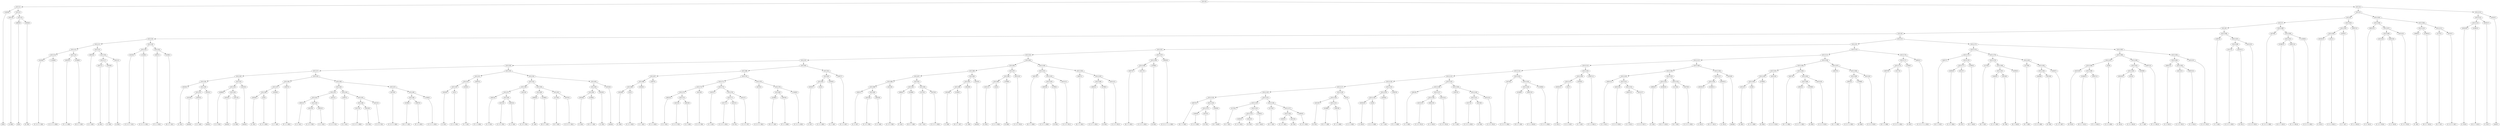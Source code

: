 digraph sample{
"L1650(0)"->"[G](0)"
"L5011(0)"->"[A  B](0)"
"L4865(0)"->"[C](0)"
"L2804(0)"->"[E  F](0)"
"L5511(3)"->"L4865(0)"
"L5511(3)"->"L2804(0)"
"L5511(2)"->"L5011(0)"
"L5511(2)"->"L5511(3)"
"L5511(1)"->"L1650(0)"
"L5511(1)"->"L5511(2)"
"L5416(0)"->"[C  D  E  F  G](0)"
"L-2439(0)"->"[C  D  G  A  B](0)"
"L5511(13)"->"L5416(0)"
"L5511(13)"->"L-2439(0)"
"L3587(0)"->"[F  G  A  B](0)"
"L5199(0)"->"[D  E  F  G](0)"
"L5511(14)"->"L3587(0)"
"L5511(14)"->"L5199(0)"
"L5511(12)"->"L5511(13)"
"L5511(12)"->"L5511(14)"
"L3822(0)"->"[C  E  G](0)"
"L5011(1)"->"[A  B](1)"
"L3019(0)"->"[C  E](0)"
"L5511(17)"->"L5011(1)"
"L5511(17)"->"L3019(0)"
"L5011(2)"->"[A  B](2)"
"L5511(16)"->"L5511(17)"
"L5511(16)"->"L5011(2)"
"L5511(15)"->"L3822(0)"
"L5511(15)"->"L5511(16)"
"L5511(11)"->"L5511(12)"
"L5511(11)"->"L5511(15)"
"L5416(1)"->"[C  D  E  F  G](1)"
"L-2439(1)"->"[C  D  G  A  B](1)"
"L5511(19)"->"L5416(1)"
"L5511(19)"->"L-2439(1)"
"L3587(1)"->"[F  G  A  B](1)"
"L5199(1)"->"[D  E  F  G](1)"
"L5511(20)"->"L3587(1)"
"L5511(20)"->"L5199(1)"
"L5511(18)"->"L5511(19)"
"L5511(18)"->"L5511(20)"
"L5511(10)"->"L5511(11)"
"L5511(10)"->"L5511(18)"
"L3019(1)"->"[C  E](1)"
"L3523(0)"->"[rest](0)"
"L2567(0)"->"[C  E  A](0)"
"L5511(31)"->"L3523(0)"
"L5511(31)"->"L2567(0)"
"L3523(1)"->"[rest](1)"
"L5511(30)"->"L5511(31)"
"L5511(30)"->"L3523(1)"
"L5511(29)"->"L3019(1)"
"L5511(29)"->"L5511(30)"
"L4369(0)"->"[C  D  F](0)"
"L3523(2)"->"[rest](2)"
"L1611(0)"->"[G  B](0)"
"L5511(34)"->"L3523(2)"
"L5511(34)"->"L1611(0)"
"L5511(33)"->"L4369(0)"
"L5511(33)"->"L5511(34)"
"L3523(3)"->"[rest](3)"
"L5511(32)"->"L5511(33)"
"L5511(32)"->"L3523(3)"
"L5511(28)"->"L5511(29)"
"L5511(28)"->"L5511(32)"
"L3019(2)"->"[C  E](2)"
"L52(0)"->"[C  D  A  B](0)"
"L5511(38)"->"L3019(2)"
"L5511(38)"->"L52(0)"
"L5350(0)"->"[C  F  A](0)"
"L5511(37)"->"L5511(38)"
"L5511(37)"->"L5350(0)"
"L3587(2)"->"[F  G  A  B](2)"
"L5511(36)"->"L5511(37)"
"L5511(36)"->"L3587(2)"
"L3822(1)"->"[C  E  G](1)"
"L4312(0)"->"[C  D  E  F](0)"
"L3822(2)"->"[C  E  G](2)"
"L5511(43)"->"L4312(0)"
"L5511(43)"->"L3822(2)"
"L5511(42)"->"L3822(1)"
"L5511(42)"->"L5511(43)"
"L4312(1)"->"[C  D  E  F](1)"
"L5511(41)"->"L5511(42)"
"L5511(41)"->"L4312(1)"
"L2567(1)"->"[C  E  A](1)"
"L2517(0)"->"[C  D  E  A  B](0)"
"L4313(0)"->"[D  F](0)"
"L5511(46)"->"L2517(0)"
"L5511(46)"->"L4313(0)"
"L4312(2)"->"[C  D  E  F](2)"
"L5511(45)"->"L5511(46)"
"L5511(45)"->"L4312(2)"
"L5511(44)"->"L2567(1)"
"L5511(44)"->"L5511(45)"
"L5511(40)"->"L5511(41)"
"L5511(40)"->"L5511(44)"
"L4570(0)"->"[C  D  E  G  B](0)"
"L5199(2)"->"[D  E  F  G](2)"
"L3587(3)"->"[F  G  A  B](3)"
"L5511(49)"->"L5199(2)"
"L5511(49)"->"L3587(3)"
"L-2439(2)"->"[C  D  G  A  B](2)"
"L5511(48)"->"L5511(49)"
"L5511(48)"->"L-2439(2)"
"L5511(47)"->"L4570(0)"
"L5511(47)"->"L5511(48)"
"L5511(39)"->"L5511(40)"
"L5511(39)"->"L5511(47)"
"L5511(35)"->"L5511(36)"
"L5511(35)"->"L5511(39)"
"L5511(27)"->"L5511(28)"
"L5511(27)"->"L5511(35)"
"L3019(3)"->"[C  E](3)"
"L52(1)"->"[C  D  A  B](1)"
"L5511(53)"->"L3019(3)"
"L5511(53)"->"L52(1)"
"L5350(1)"->"[C  F  A](1)"
"L5511(52)"->"L5511(53)"
"L5511(52)"->"L5350(1)"
"L3587(4)"->"[F  G  A  B](4)"
"L5511(51)"->"L5511(52)"
"L5511(51)"->"L3587(4)"
"L3822(3)"->"[C  E  G](3)"
"L4312(3)"->"[C  D  E  F](3)"
"L3822(4)"->"[C  E  G](4)"
"L5511(58)"->"L4312(3)"
"L5511(58)"->"L3822(4)"
"L5511(57)"->"L3822(3)"
"L5511(57)"->"L5511(58)"
"L4312(4)"->"[C  D  E  F](4)"
"L5511(56)"->"L5511(57)"
"L5511(56)"->"L4312(4)"
"L3904(0)"->"[F  A](0)"
"L5199(3)"->"[D  E  F  G](3)"
"L5511(60)"->"L3904(0)"
"L5511(60)"->"L5199(3)"
"L2170(0)"->"[D  F  G](0)"
"L4570(1)"->"[C  D  E  G  B](1)"
"L5511(61)"->"L2170(0)"
"L5511(61)"->"L4570(1)"
"L5511(59)"->"L5511(60)"
"L5511(59)"->"L5511(61)"
"L5511(55)"->"L5511(56)"
"L5511(55)"->"L5511(59)"
"L3019(4)"->"[C  E](4)"
"L5199(4)"->"[D  E  F  G](4)"
"L5511(64)"->"L3019(4)"
"L5511(64)"->"L5199(4)"
"L3019(5)"->"[C  E](5)"
"L5511(63)"->"L5511(64)"
"L5511(63)"->"L3019(5)"
"L3523(4)"->"[rest](4)"
"L5511(62)"->"L5511(63)"
"L5511(62)"->"L3523(4)"
"L5511(54)"->"L5511(55)"
"L5511(54)"->"L5511(62)"
"L5511(50)"->"L5511(51)"
"L5511(50)"->"L5511(54)"
"L5511(26)"->"L5511(27)"
"L5511(26)"->"L5511(50)"
"L3019(6)"->"[C  E](6)"
"L52(2)"->"[C  D  A  B](2)"
"L5511(69)"->"L3019(6)"
"L5511(69)"->"L52(2)"
"L5350(2)"->"[C  F  A](2)"
"L5511(68)"->"L5511(69)"
"L5511(68)"->"L5350(2)"
"L3587(5)"->"[F  G  A  B](5)"
"L5511(67)"->"L5511(68)"
"L5511(67)"->"L3587(5)"
"L3822(5)"->"[C  E  G](5)"
"L4312(5)"->"[C  D  E  F](5)"
"L3822(6)"->"[C  E  G](6)"
"L5511(74)"->"L4312(5)"
"L5511(74)"->"L3822(6)"
"L5511(73)"->"L3822(5)"
"L5511(73)"->"L5511(74)"
"L4312(6)"->"[C  D  E  F](6)"
"L5511(72)"->"L5511(73)"
"L5511(72)"->"L4312(6)"
"L2567(2)"->"[C  E  A](2)"
"L2517(1)"->"[C  D  E  A  B](1)"
"L4313(1)"->"[D  F](1)"
"L5511(77)"->"L2517(1)"
"L5511(77)"->"L4313(1)"
"L4312(7)"->"[C  D  E  F](7)"
"L5511(76)"->"L5511(77)"
"L5511(76)"->"L4312(7)"
"L5511(75)"->"L2567(2)"
"L5511(75)"->"L5511(76)"
"L5511(71)"->"L5511(72)"
"L5511(71)"->"L5511(75)"
"L4570(2)"->"[C  D  E  G  B](2)"
"L5199(5)"->"[D  E  F  G](5)"
"L3587(6)"->"[F  G  A  B](6)"
"L5511(80)"->"L5199(5)"
"L5511(80)"->"L3587(6)"
"L-2439(3)"->"[C  D  G  A  B](3)"
"L5511(79)"->"L5511(80)"
"L5511(79)"->"L-2439(3)"
"L5511(78)"->"L4570(2)"
"L5511(78)"->"L5511(79)"
"L5511(70)"->"L5511(71)"
"L5511(70)"->"L5511(78)"
"L5511(66)"->"L5511(67)"
"L5511(66)"->"L5511(70)"
"L3019(7)"->"[C  E](7)"
"L52(3)"->"[C  D  A  B](3)"
"L5511(83)"->"L3019(7)"
"L5511(83)"->"L52(3)"
"L5350(3)"->"[C  F  A](3)"
"L5511(82)"->"L5511(83)"
"L5511(82)"->"L5350(3)"
"L3587(7)"->"[F  G  A  B](7)"
"L5511(81)"->"L5511(82)"
"L5511(81)"->"L3587(7)"
"L5511(65)"->"L5511(66)"
"L5511(65)"->"L5511(81)"
"L5511(25)"->"L5511(26)"
"L5511(25)"->"L5511(65)"
"L3822(7)"->"[C  E  G](7)"
"L4312(8)"->"[C  D  E  F](8)"
"L3822(8)"->"[C  E  G](8)"
"L5511(90)"->"L4312(8)"
"L5511(90)"->"L3822(8)"
"L5511(89)"->"L3822(7)"
"L5511(89)"->"L5511(90)"
"L4312(9)"->"[C  D  E  F](9)"
"L5511(88)"->"L5511(89)"
"L5511(88)"->"L4312(9)"
"L3904(1)"->"[F  A](1)"
"L5199(6)"->"[D  E  F  G](6)"
"L5511(92)"->"L3904(1)"
"L5511(92)"->"L5199(6)"
"L2170(1)"->"[D  F  G](1)"
"L4570(3)"->"[C  D  E  G  B](3)"
"L5511(93)"->"L2170(1)"
"L5511(93)"->"L4570(3)"
"L5511(91)"->"L5511(92)"
"L5511(91)"->"L5511(93)"
"L5511(87)"->"L5511(88)"
"L5511(87)"->"L5511(91)"
"L3019(8)"->"[C  E](8)"
"L5199(7)"->"[D  E  F  G](7)"
"L5511(96)"->"L3019(8)"
"L5511(96)"->"L5199(7)"
"L3019(9)"->"[C  E](9)"
"L5511(95)"->"L5511(96)"
"L5511(95)"->"L3019(9)"
"L3523(5)"->"[rest](5)"
"L5511(94)"->"L5511(95)"
"L5511(94)"->"L3523(5)"
"L5511(86)"->"L5511(87)"
"L5511(86)"->"L5511(94)"
"L1611(1)"->"[G  B](1)"
"L52(4)"->"[C  D  A  B](4)"
"L5511(99)"->"L1611(1)"
"L5511(99)"->"L52(4)"
"L3789(0)"->"[D  B](0)"
"L5511(98)"->"L5511(99)"
"L5511(98)"->"L3789(0)"
"L4312(10)"->"[C  D  E  F](10)"
"L5511(97)"->"L5511(98)"
"L5511(97)"->"L4312(10)"
"L5511(85)"->"L5511(86)"
"L5511(85)"->"L5511(97)"
"L4037(0)"->"[D  F  G  B](0)"
"L3925(0)"->"[C  D  F  A  B](0)"
"L3789(1)"->"[D  B](1)"
"L5511(103)"->"L3925(0)"
"L5511(103)"->"L3789(1)"
"L4312(11)"->"[C  D  E  F](11)"
"L5511(102)"->"L5511(103)"
"L5511(102)"->"L4312(11)"
"L5511(101)"->"L4037(0)"
"L5511(101)"->"L5511(102)"
"L4037(1)"->"[D  F  G  B](1)"
"L3925(1)"->"[C  D  F  A  B](1)"
"L3789(2)"->"[D  B](2)"
"L5511(106)"->"L3925(1)"
"L5511(106)"->"L3789(2)"
"L4312(12)"->"[C  D  E  F](12)"
"L5511(105)"->"L5511(106)"
"L5511(105)"->"L4312(12)"
"L5511(104)"->"L4037(1)"
"L5511(104)"->"L5511(105)"
"L5511(100)"->"L5511(101)"
"L5511(100)"->"L5511(104)"
"L5511(84)"->"L5511(85)"
"L5511(84)"->"L5511(100)"
"L5511(24)"->"L5511(25)"
"L5511(24)"->"L5511(84)"
"L4037(2)"->"[D  F  G  B](2)"
"L2517(2)"->"[C  D  E  A  B](2)"
"L5511(109)"->"L4037(2)"
"L5511(109)"->"L2517(2)"
"L3789(3)"->"[D  B](3)"
"L5511(108)"->"L5511(109)"
"L5511(108)"->"L3789(3)"
"L3935(0)"->"[C  D  E  F  G  A  B](0)"
"L5511(107)"->"L5511(108)"
"L5511(107)"->"L3935(0)"
"L5511(23)"->"L5511(24)"
"L5511(23)"->"L5511(107)"
"L4037(3)"->"[D  F  G  B](3)"
"L5405(0)"->"[C  D  E  B](0)"
"L4313(2)"->"[D  F](2)"
"L5511(121)"->"L5405(0)"
"L5511(121)"->"L4313(2)"
"L5295(0)"->"[D  F  Gis](0)"
"L5511(120)"->"L5511(121)"
"L5511(120)"->"L5295(0)"
"L5511(119)"->"L4037(3)"
"L5511(119)"->"L5511(120)"
"L2170(2)"->"[D  F  G](2)"
"L5405(1)"->"[C  D  E  B](1)"
"L4313(3)"->"[D  F](3)"
"L5511(125)"->"L5405(1)"
"L5511(125)"->"L4313(3)"
"L5295(1)"->"[D  F  Gis](1)"
"L5511(124)"->"L5511(125)"
"L5511(124)"->"L5295(1)"
"L5511(123)"->"L2170(2)"
"L5511(123)"->"L5511(124)"
"L2170(3)"->"[D  F  G](3)"
"L5405(2)"->"[C  D  E  B](2)"
"L4313(4)"->"[D  F](4)"
"L5511(128)"->"L5405(2)"
"L5511(128)"->"L4313(4)"
"L5405(3)"->"[C  D  E  B](3)"
"L5511(127)"->"L5511(128)"
"L5511(127)"->"L5405(3)"
"L5511(126)"->"L2170(3)"
"L5511(126)"->"L5511(127)"
"L5511(122)"->"L5511(123)"
"L5511(122)"->"L5511(126)"
"L5511(118)"->"L5511(119)"
"L5511(118)"->"L5511(122)"
"L4313(5)"->"[D  F](5)"
"L5199(8)"->"[D  E  F  G](8)"
"L3587(8)"->"[F  G  A  B](8)"
"L5511(131)"->"L5199(8)"
"L5511(131)"->"L3587(8)"
"L5511(130)"->"L4313(5)"
"L5511(130)"->"L5511(131)"
"L52(5)"->"[C  D  A  B](5)"
"L5511(129)"->"L5511(130)"
"L5511(129)"->"L52(5)"
"L5511(117)"->"L5511(118)"
"L5511(117)"->"L5511(129)"
"L3019(10)"->"[C  E](10)"
"L52(6)"->"[C  D  A  B](6)"
"L5511(134)"->"L3019(10)"
"L5511(134)"->"L52(6)"
"L5350(4)"->"[C  F  A](4)"
"L5511(133)"->"L5511(134)"
"L5511(133)"->"L5350(4)"
"L3587(9)"->"[F  G  A  B](9)"
"L5511(132)"->"L5511(133)"
"L5511(132)"->"L3587(9)"
"L5511(116)"->"L5511(117)"
"L5511(116)"->"L5511(132)"
"L3822(9)"->"[C  E  G](9)"
"L4312(13)"->"[C  D  E  F](13)"
"L3822(10)"->"[C  E  G](10)"
"L5511(138)"->"L4312(13)"
"L5511(138)"->"L3822(10)"
"L4312(14)"->"[C  D  E  F](14)"
"L5511(137)"->"L5511(138)"
"L5511(137)"->"L4312(14)"
"L5511(136)"->"L3822(9)"
"L5511(136)"->"L5511(137)"
"L2567(3)"->"[C  E  A](3)"
"L2517(3)"->"[C  D  E  A  B](3)"
"L4313(6)"->"[D  F](6)"
"L5511(141)"->"L2517(3)"
"L5511(141)"->"L4313(6)"
"L4312(15)"->"[C  D  E  F](15)"
"L5511(140)"->"L5511(141)"
"L5511(140)"->"L4312(15)"
"L5511(139)"->"L2567(3)"
"L5511(139)"->"L5511(140)"
"L5511(135)"->"L5511(136)"
"L5511(135)"->"L5511(139)"
"L5511(115)"->"L5511(116)"
"L5511(115)"->"L5511(135)"
"L4570(4)"->"[C  D  E  G  B](4)"
"L5199(9)"->"[D  E  F  G](9)"
"L3587(10)"->"[F  G  A  B](10)"
"L5511(144)"->"L5199(9)"
"L5511(144)"->"L3587(10)"
"L-2439(4)"->"[C  D  G  A  B](4)"
"L5511(143)"->"L5511(144)"
"L5511(143)"->"L-2439(4)"
"L5511(142)"->"L4570(4)"
"L5511(142)"->"L5511(143)"
"L5511(114)"->"L5511(115)"
"L5511(114)"->"L5511(142)"
"L3019(11)"->"[C  E](11)"
"L52(7)"->"[C  D  A  B](7)"
"L5511(147)"->"L3019(11)"
"L5511(147)"->"L52(7)"
"L5350(5)"->"[C  F  A](5)"
"L5511(146)"->"L5511(147)"
"L5511(146)"->"L5350(5)"
"L3587(11)"->"[F  G  A  B](11)"
"L5511(145)"->"L5511(146)"
"L5511(145)"->"L3587(11)"
"L5511(113)"->"L5511(114)"
"L5511(113)"->"L5511(145)"
"L3822(11)"->"[C  E  G](11)"
"L4312(16)"->"[C  D  E  F](16)"
"L3822(12)"->"[C  E  G](12)"
"L4312(17)"->"[C  D  E  F](17)"
"L5511(152)"->"L3822(12)"
"L5511(152)"->"L4312(17)"
"L5511(151)"->"L4312(16)"
"L5511(151)"->"L5511(152)"
"L5511(150)"->"L3822(11)"
"L5511(150)"->"L5511(151)"
"L3904(2)"->"[F  A](2)"
"L5199(10)"->"[D  E  F  G](10)"
"L5511(154)"->"L3904(2)"
"L5511(154)"->"L5199(10)"
"L2170(4)"->"[D  F  G](4)"
"L4570(5)"->"[C  D  E  G  B](5)"
"L5511(155)"->"L2170(4)"
"L5511(155)"->"L4570(5)"
"L5511(153)"->"L5511(154)"
"L5511(153)"->"L5511(155)"
"L5511(149)"->"L5511(150)"
"L5511(149)"->"L5511(153)"
"L3019(12)"->"[C  E](12)"
"L5199(11)"->"[D  E  F  G](11)"
"L5511(158)"->"L3019(12)"
"L5511(158)"->"L5199(11)"
"L3019(13)"->"[C  E](13)"
"L5511(157)"->"L5511(158)"
"L5511(157)"->"L3019(13)"
"L3523(6)"->"[rest](6)"
"L5511(156)"->"L5511(157)"
"L5511(156)"->"L3523(6)"
"L5511(148)"->"L5511(149)"
"L5511(148)"->"L5511(156)"
"L5511(112)"->"L5511(113)"
"L5511(112)"->"L5511(148)"
"L1611(2)"->"[G  B](2)"
"L52(8)"->"[C  D  A  B](8)"
"L5511(163)"->"L1611(2)"
"L5511(163)"->"L52(8)"
"L3789(4)"->"[D  B](4)"
"L5511(162)"->"L5511(163)"
"L5511(162)"->"L3789(4)"
"L4312(18)"->"[C  D  E  F](18)"
"L5511(161)"->"L5511(162)"
"L5511(161)"->"L4312(18)"
"L4037(4)"->"[D  F  G  B](4)"
"L3925(2)"->"[C  D  F  A  B](2)"
"L3789(5)"->"[D  B](5)"
"L5511(166)"->"L3925(2)"
"L5511(166)"->"L3789(5)"
"L4312(19)"->"[C  D  E  F](19)"
"L5511(165)"->"L5511(166)"
"L5511(165)"->"L4312(19)"
"L5511(164)"->"L4037(4)"
"L5511(164)"->"L5511(165)"
"L5511(160)"->"L5511(161)"
"L5511(160)"->"L5511(164)"
"L4037(5)"->"[D  F  G  B](5)"
"L3925(3)"->"[C  D  F  A  B](3)"
"L3789(6)"->"[D  B](6)"
"L5511(169)"->"L3925(3)"
"L5511(169)"->"L3789(6)"
"L4312(20)"->"[C  D  E  F](20)"
"L5511(168)"->"L5511(169)"
"L5511(168)"->"L4312(20)"
"L5511(167)"->"L4037(5)"
"L5511(167)"->"L5511(168)"
"L5511(159)"->"L5511(160)"
"L5511(159)"->"L5511(167)"
"L5511(111)"->"L5511(112)"
"L5511(111)"->"L5511(159)"
"L4037(6)"->"[D  F  G  B](6)"
"L2517(4)"->"[C  D  E  A  B](4)"
"L5511(172)"->"L4037(6)"
"L5511(172)"->"L2517(4)"
"L3789(7)"->"[D  B](7)"
"L5511(171)"->"L5511(172)"
"L5511(171)"->"L3789(7)"
"L3935(1)"->"[C  D  E  F  G  A  B](1)"
"L5511(170)"->"L5511(171)"
"L5511(170)"->"L3935(1)"
"L5511(110)"->"L5511(111)"
"L5511(110)"->"L5511(170)"
"L5511(22)"->"L5511(23)"
"L5511(22)"->"L5511(110)"
"L4037(7)"->"[D  F  G  B](7)"
"L5405(4)"->"[C  D  E  B](4)"
"L4313(7)"->"[D  F](7)"
"L5511(177)"->"L5405(4)"
"L5511(177)"->"L4313(7)"
"L5295(2)"->"[D  F  Gis](2)"
"L5511(176)"->"L5511(177)"
"L5511(176)"->"L5295(2)"
"L5511(175)"->"L4037(7)"
"L5511(175)"->"L5511(176)"
"L2170(5)"->"[D  F  G](5)"
"L5405(5)"->"[C  D  E  B](5)"
"L4313(8)"->"[D  F](8)"
"L5511(181)"->"L5405(5)"
"L5511(181)"->"L4313(8)"
"L5295(3)"->"[D  F  Gis](3)"
"L5511(180)"->"L5511(181)"
"L5511(180)"->"L5295(3)"
"L5511(179)"->"L2170(5)"
"L5511(179)"->"L5511(180)"
"L2170(6)"->"[D  F  G](6)"
"L5405(6)"->"[C  D  E  B](6)"
"L4313(9)"->"[D  F](9)"
"L5511(184)"->"L5405(6)"
"L5511(184)"->"L4313(9)"
"L5405(7)"->"[C  D  E  B](7)"
"L5511(183)"->"L5511(184)"
"L5511(183)"->"L5405(7)"
"L5511(182)"->"L2170(6)"
"L5511(182)"->"L5511(183)"
"L5511(178)"->"L5511(179)"
"L5511(178)"->"L5511(182)"
"L5511(174)"->"L5511(175)"
"L5511(174)"->"L5511(178)"
"L4313(10)"->"[D  F](10)"
"L5199(12)"->"[D  E  F  G](12)"
"L3587(12)"->"[F  G  A  B](12)"
"L5511(189)"->"L5199(12)"
"L5511(189)"->"L3587(12)"
"L5511(188)"->"L4313(10)"
"L5511(188)"->"L5511(189)"
"L52(9)"->"[C  D  A  B](9)"
"L5511(187)"->"L5511(188)"
"L5511(187)"->"L52(9)"
"L3019(14)"->"[C  E](14)"
"L52(10)"->"[C  D  A  B](10)"
"L5511(192)"->"L3019(14)"
"L5511(192)"->"L52(10)"
"L5350(6)"->"[C  F  A](6)"
"L5511(191)"->"L5511(192)"
"L5511(191)"->"L5350(6)"
"L3587(13)"->"[F  G  A  B](13)"
"L5511(190)"->"L5511(191)"
"L5511(190)"->"L3587(13)"
"L5511(186)"->"L5511(187)"
"L5511(186)"->"L5511(190)"
"L3822(13)"->"[C  E  G](13)"
"L4312(21)"->"[C  D  E  F](21)"
"L3822(14)"->"[C  E  G](14)"
"L5511(195)"->"L4312(21)"
"L5511(195)"->"L3822(14)"
"L5511(194)"->"L3822(13)"
"L5511(194)"->"L5511(195)"
"L4312(22)"->"[C  D  E  F](22)"
"L5511(193)"->"L5511(194)"
"L5511(193)"->"L4312(22)"
"L5511(185)"->"L5511(186)"
"L5511(185)"->"L5511(193)"
"L5511(173)"->"L5511(174)"
"L5511(173)"->"L5511(185)"
"L5511(21)"->"L5511(22)"
"L5511(21)"->"L5511(173)"
"L5511(9)"->"L5511(10)"
"L5511(9)"->"L5511(21)"
"L2567(4)"->"[C  E  A](4)"
"L2517(5)"->"[C  D  E  A  B](5)"
"L4313(11)"->"[D  F](11)"
"L5511(198)"->"L2517(5)"
"L5511(198)"->"L4313(11)"
"L4312(23)"->"[C  D  E  F](23)"
"L5511(197)"->"L5511(198)"
"L5511(197)"->"L4312(23)"
"L5511(196)"->"L2567(4)"
"L5511(196)"->"L5511(197)"
"L5511(8)"->"L5511(9)"
"L5511(8)"->"L5511(196)"
"L4570(6)"->"[C  D  E  G  B](6)"
"L5199(13)"->"[D  E  F  G](13)"
"L3587(14)"->"[F  G  A  B](14)"
"L5511(201)"->"L5199(13)"
"L5511(201)"->"L3587(14)"
"L-2439(5)"->"[C  D  G  A  B](5)"
"L5511(200)"->"L5511(201)"
"L5511(200)"->"L-2439(5)"
"L5511(199)"->"L4570(6)"
"L5511(199)"->"L5511(200)"
"L5511(7)"->"L5511(8)"
"L5511(7)"->"L5511(199)"
"L3019(15)"->"[C  E](15)"
"L52(11)"->"[C  D  A  B](11)"
"L5511(204)"->"L3019(15)"
"L5511(204)"->"L52(11)"
"L5350(7)"->"[C  F  A](7)"
"L5511(203)"->"L5511(204)"
"L5511(203)"->"L5350(7)"
"L3587(15)"->"[F  G  A  B](15)"
"L5511(202)"->"L5511(203)"
"L5511(202)"->"L3587(15)"
"L5511(6)"->"L5511(7)"
"L5511(6)"->"L5511(202)"
"L3822(15)"->"[C  E  G](15)"
"L4312(24)"->"[C  D  E  F](24)"
"L3822(16)"->"[C  E  G](16)"
"L5511(208)"->"L4312(24)"
"L5511(208)"->"L3822(16)"
"L4312(25)"->"[C  D  E  F](25)"
"L5511(207)"->"L5511(208)"
"L5511(207)"->"L4312(25)"
"L5511(206)"->"L3822(15)"
"L5511(206)"->"L5511(207)"
"L3904(3)"->"[F  A](3)"
"L5199(14)"->"[D  E  F  G](14)"
"L5511(210)"->"L3904(3)"
"L5511(210)"->"L5199(14)"
"L2170(7)"->"[D  F  G](7)"
"L4570(7)"->"[C  D  E  G  B](7)"
"L5511(211)"->"L2170(7)"
"L5511(211)"->"L4570(7)"
"L5511(209)"->"L5511(210)"
"L5511(209)"->"L5511(211)"
"L5511(205)"->"L5511(206)"
"L5511(205)"->"L5511(209)"
"L5511(5)"->"L5511(6)"
"L5511(5)"->"L5511(205)"
"L3019(16)"->"[C  E](16)"
"L5199(15)"->"[D  E  F  G](15)"
"L5511(214)"->"L3019(16)"
"L5511(214)"->"L5199(15)"
"L3019(17)"->"[C  E](17)"
"L5511(213)"->"L5511(214)"
"L5511(213)"->"L3019(17)"
"L3523(7)"->"[rest](7)"
"L5511(212)"->"L5511(213)"
"L5511(212)"->"L3523(7)"
"L5511(4)"->"L5511(5)"
"L5511(4)"->"L5511(212)"
"L5511(0)"->"L5511(1)"
"L5511(0)"->"L5511(4)"
{rank = min; "L5511(0)"}
{rank = same; "L5511(1)"; "L5511(4)";}
{rank = same; "L1650(0)"; "L5511(2)"; "L5511(5)"; "L5511(212)";}
{rank = same; "L5011(0)"; "L5511(3)"; "L5511(6)"; "L5511(205)"; "L5511(213)"; "L3523(7)";}
{rank = same; "L4865(0)"; "L2804(0)"; "L5511(7)"; "L5511(202)"; "L5511(206)"; "L5511(209)"; "L5511(214)"; "L3019(17)";}
{rank = same; "L5511(8)"; "L5511(199)"; "L5511(203)"; "L3587(15)"; "L3822(15)"; "L5511(207)"; "L5511(210)"; "L5511(211)"; "L3019(16)"; "L5199(15)";}
{rank = same; "L5511(9)"; "L5511(196)"; "L4570(6)"; "L5511(200)"; "L5511(204)"; "L5350(7)"; "L5511(208)"; "L4312(25)"; "L3904(3)"; "L5199(14)"; "L2170(7)"; "L4570(7)";}
{rank = same; "L5511(10)"; "L5511(21)"; "L2567(4)"; "L5511(197)"; "L5511(201)"; "L-2439(5)"; "L3019(15)"; "L52(11)"; "L4312(24)"; "L3822(16)";}
{rank = same; "L5511(11)"; "L5511(18)"; "L5511(22)"; "L5511(173)"; "L5511(198)"; "L4312(23)"; "L5199(13)"; "L3587(14)";}
{rank = same; "L5511(12)"; "L5511(15)"; "L5511(19)"; "L5511(20)"; "L5511(23)"; "L5511(110)"; "L5511(174)"; "L5511(185)"; "L2517(5)"; "L4313(11)";}
{rank = same; "L5511(13)"; "L5511(14)"; "L3822(0)"; "L5511(16)"; "L5416(1)"; "L-2439(1)"; "L3587(1)"; "L5199(1)"; "L5511(24)"; "L5511(107)"; "L5511(111)"; "L5511(170)"; "L5511(175)"; "L5511(178)"; "L5511(186)"; "L5511(193)";}
{rank = same; "L5416(0)"; "L-2439(0)"; "L3587(0)"; "L5199(0)"; "L5511(17)"; "L5011(2)"; "L5511(25)"; "L5511(84)"; "L5511(108)"; "L3935(0)"; "L5511(112)"; "L5511(159)"; "L5511(171)"; "L3935(1)"; "L4037(7)"; "L5511(176)"; "L5511(179)"; "L5511(182)"; "L5511(187)"; "L5511(190)"; "L5511(194)"; "L4312(22)";}
{rank = same; "L5011(1)"; "L3019(0)"; "L5511(26)"; "L5511(65)"; "L5511(85)"; "L5511(100)"; "L5511(109)"; "L3789(3)"; "L5511(113)"; "L5511(148)"; "L5511(160)"; "L5511(167)"; "L5511(172)"; "L3789(7)"; "L5511(177)"; "L5295(2)"; "L2170(5)"; "L5511(180)"; "L2170(6)"; "L5511(183)"; "L5511(188)"; "L52(9)"; "L5511(191)"; "L3587(13)"; "L3822(13)"; "L5511(195)";}
{rank = same; "L5511(27)"; "L5511(50)"; "L5511(66)"; "L5511(81)"; "L5511(86)"; "L5511(97)"; "L5511(101)"; "L5511(104)"; "L4037(2)"; "L2517(2)"; "L5511(114)"; "L5511(145)"; "L5511(149)"; "L5511(156)"; "L5511(161)"; "L5511(164)"; "L4037(5)"; "L5511(168)"; "L4037(6)"; "L2517(4)"; "L5405(4)"; "L4313(7)"; "L5511(181)"; "L5295(3)"; "L5511(184)"; "L5405(7)"; "L4313(10)"; "L5511(189)"; "L5511(192)"; "L5350(6)"; "L4312(21)"; "L3822(14)";}
{rank = same; "L5511(28)"; "L5511(35)"; "L5511(51)"; "L5511(54)"; "L5511(67)"; "L5511(70)"; "L5511(82)"; "L3587(7)"; "L5511(87)"; "L5511(94)"; "L5511(98)"; "L4312(10)"; "L4037(0)"; "L5511(102)"; "L4037(1)"; "L5511(105)"; "L5511(115)"; "L5511(142)"; "L5511(146)"; "L3587(11)"; "L5511(150)"; "L5511(153)"; "L5511(157)"; "L3523(6)"; "L5511(162)"; "L4312(18)"; "L4037(4)"; "L5511(165)"; "L5511(169)"; "L4312(20)"; "L5405(5)"; "L4313(8)"; "L5405(6)"; "L4313(9)"; "L5199(12)"; "L3587(12)"; "L3019(14)"; "L52(10)";}
{rank = same; "L5511(29)"; "L5511(32)"; "L5511(36)"; "L5511(39)"; "L5511(52)"; "L3587(4)"; "L5511(55)"; "L5511(62)"; "L5511(68)"; "L3587(5)"; "L5511(71)"; "L5511(78)"; "L5511(83)"; "L5350(3)"; "L5511(88)"; "L5511(91)"; "L5511(95)"; "L3523(5)"; "L5511(99)"; "L3789(0)"; "L5511(103)"; "L4312(11)"; "L5511(106)"; "L4312(12)"; "L5511(116)"; "L5511(135)"; "L4570(4)"; "L5511(143)"; "L5511(147)"; "L5350(5)"; "L3822(11)"; "L5511(151)"; "L5511(154)"; "L5511(155)"; "L5511(158)"; "L3019(13)"; "L5511(163)"; "L3789(4)"; "L5511(166)"; "L4312(19)"; "L3925(3)"; "L3789(6)";}
{rank = same; "L3019(1)"; "L5511(30)"; "L5511(33)"; "L3523(3)"; "L5511(37)"; "L3587(2)"; "L5511(40)"; "L5511(47)"; "L5511(53)"; "L5350(1)"; "L5511(56)"; "L5511(59)"; "L5511(63)"; "L3523(4)"; "L5511(69)"; "L5350(2)"; "L5511(72)"; "L5511(75)"; "L4570(2)"; "L5511(79)"; "L3019(7)"; "L52(3)"; "L5511(89)"; "L4312(9)"; "L5511(92)"; "L5511(93)"; "L5511(96)"; "L3019(9)"; "L1611(1)"; "L52(4)"; "L3925(0)"; "L3789(1)"; "L3925(1)"; "L3789(2)"; "L5511(117)"; "L5511(132)"; "L5511(136)"; "L5511(139)"; "L5511(144)"; "L-2439(4)"; "L3019(11)"; "L52(7)"; "L4312(16)"; "L5511(152)"; "L3904(2)"; "L5199(10)"; "L2170(4)"; "L4570(5)"; "L3019(12)"; "L5199(11)"; "L1611(2)"; "L52(8)"; "L3925(2)"; "L3789(5)";}
{rank = same; "L5511(31)"; "L3523(1)"; "L4369(0)"; "L5511(34)"; "L5511(38)"; "L5350(0)"; "L5511(41)"; "L5511(44)"; "L4570(0)"; "L5511(48)"; "L3019(3)"; "L52(1)"; "L5511(57)"; "L4312(4)"; "L5511(60)"; "L5511(61)"; "L5511(64)"; "L3019(5)"; "L3019(6)"; "L52(2)"; "L5511(73)"; "L4312(6)"; "L2567(2)"; "L5511(76)"; "L5511(80)"; "L-2439(3)"; "L3822(7)"; "L5511(90)"; "L3904(1)"; "L5199(6)"; "L2170(1)"; "L4570(3)"; "L3019(8)"; "L5199(7)"; "L5511(118)"; "L5511(129)"; "L5511(133)"; "L3587(9)"; "L3822(9)"; "L5511(137)"; "L2567(3)"; "L5511(140)"; "L5199(9)"; "L3587(10)"; "L3822(12)"; "L4312(17)";}
{rank = same; "L3523(0)"; "L2567(0)"; "L3523(2)"; "L1611(0)"; "L3019(2)"; "L52(0)"; "L5511(42)"; "L4312(1)"; "L2567(1)"; "L5511(45)"; "L5511(49)"; "L-2439(2)"; "L3822(3)"; "L5511(58)"; "L3904(0)"; "L5199(3)"; "L2170(0)"; "L4570(1)"; "L3019(4)"; "L5199(4)"; "L3822(5)"; "L5511(74)"; "L5511(77)"; "L4312(7)"; "L5199(5)"; "L3587(6)"; "L4312(8)"; "L3822(8)"; "L5511(119)"; "L5511(122)"; "L5511(130)"; "L52(5)"; "L5511(134)"; "L5350(4)"; "L5511(138)"; "L4312(14)"; "L5511(141)"; "L4312(15)";}
{rank = same; "L3822(1)"; "L5511(43)"; "L5511(46)"; "L4312(2)"; "L5199(2)"; "L3587(3)"; "L4312(3)"; "L3822(4)"; "L4312(5)"; "L3822(6)"; "L2517(1)"; "L4313(1)"; "L4037(3)"; "L5511(120)"; "L5511(123)"; "L5511(126)"; "L4313(5)"; "L5511(131)"; "L3019(10)"; "L52(6)"; "L4312(13)"; "L3822(10)"; "L2517(3)"; "L4313(6)";}
{rank = same; "L4312(0)"; "L3822(2)"; "L2517(0)"; "L4313(0)"; "L5511(121)"; "L5295(0)"; "L2170(2)"; "L5511(124)"; "L2170(3)"; "L5511(127)"; "L5199(8)"; "L3587(8)";}
{rank = same; "L5405(0)"; "L4313(2)"; "L5511(125)"; "L5295(1)"; "L5511(128)"; "L5405(3)";}
{rank = same; "L5405(1)"; "L4313(3)"; "L5405(2)"; "L4313(4)";}
{rank = max; "[A  B](0)"; "[A  B](1)"; "[A  B](2)"; "[C  D  A  B](0)"; "[C  D  A  B](1)"; "[C  D  A  B](10)"; "[C  D  A  B](11)"; "[C  D  A  B](2)"; "[C  D  A  B](3)"; "[C  D  A  B](4)"; "[C  D  A  B](5)"; "[C  D  A  B](6)"; "[C  D  A  B](7)"; "[C  D  A  B](8)"; "[C  D  A  B](9)"; "[C  D  E  A  B](0)"; "[C  D  E  A  B](1)"; "[C  D  E  A  B](2)"; "[C  D  E  A  B](3)"; "[C  D  E  A  B](4)"; "[C  D  E  A  B](5)"; "[C  D  E  B](0)"; "[C  D  E  B](1)"; "[C  D  E  B](2)"; "[C  D  E  B](3)"; "[C  D  E  B](4)"; "[C  D  E  B](5)"; "[C  D  E  B](6)"; "[C  D  E  B](7)"; "[C  D  E  F  G  A  B](0)"; "[C  D  E  F  G  A  B](1)"; "[C  D  E  F  G](0)"; "[C  D  E  F  G](1)"; "[C  D  E  F](0)"; "[C  D  E  F](1)"; "[C  D  E  F](10)"; "[C  D  E  F](11)"; "[C  D  E  F](12)"; "[C  D  E  F](13)"; "[C  D  E  F](14)"; "[C  D  E  F](15)"; "[C  D  E  F](16)"; "[C  D  E  F](17)"; "[C  D  E  F](18)"; "[C  D  E  F](19)"; "[C  D  E  F](2)"; "[C  D  E  F](20)"; "[C  D  E  F](21)"; "[C  D  E  F](22)"; "[C  D  E  F](23)"; "[C  D  E  F](24)"; "[C  D  E  F](25)"; "[C  D  E  F](3)"; "[C  D  E  F](4)"; "[C  D  E  F](5)"; "[C  D  E  F](6)"; "[C  D  E  F](7)"; "[C  D  E  F](8)"; "[C  D  E  F](9)"; "[C  D  E  G  B](0)"; "[C  D  E  G  B](1)"; "[C  D  E  G  B](2)"; "[C  D  E  G  B](3)"; "[C  D  E  G  B](4)"; "[C  D  E  G  B](5)"; "[C  D  E  G  B](6)"; "[C  D  E  G  B](7)"; "[C  D  F  A  B](0)"; "[C  D  F  A  B](1)"; "[C  D  F  A  B](2)"; "[C  D  F  A  B](3)"; "[C  D  F](0)"; "[C  D  G  A  B](0)"; "[C  D  G  A  B](1)"; "[C  D  G  A  B](2)"; "[C  D  G  A  B](3)"; "[C  D  G  A  B](4)"; "[C  D  G  A  B](5)"; "[C  E  A](0)"; "[C  E  A](1)"; "[C  E  A](2)"; "[C  E  A](3)"; "[C  E  A](4)"; "[C  E  G](0)"; "[C  E  G](1)"; "[C  E  G](10)"; "[C  E  G](11)"; "[C  E  G](12)"; "[C  E  G](13)"; "[C  E  G](14)"; "[C  E  G](15)"; "[C  E  G](16)"; "[C  E  G](2)"; "[C  E  G](3)"; "[C  E  G](4)"; "[C  E  G](5)"; "[C  E  G](6)"; "[C  E  G](7)"; "[C  E  G](8)"; "[C  E  G](9)"; "[C  E](0)"; "[C  E](1)"; "[C  E](10)"; "[C  E](11)"; "[C  E](12)"; "[C  E](13)"; "[C  E](14)"; "[C  E](15)"; "[C  E](16)"; "[C  E](17)"; "[C  E](2)"; "[C  E](3)"; "[C  E](4)"; "[C  E](5)"; "[C  E](6)"; "[C  E](7)"; "[C  E](8)"; "[C  E](9)"; "[C  F  A](0)"; "[C  F  A](1)"; "[C  F  A](2)"; "[C  F  A](3)"; "[C  F  A](4)"; "[C  F  A](5)"; "[C  F  A](6)"; "[C  F  A](7)"; "[C](0)"; "[D  B](0)"; "[D  B](1)"; "[D  B](2)"; "[D  B](3)"; "[D  B](4)"; "[D  B](5)"; "[D  B](6)"; "[D  B](7)"; "[D  E  F  G](0)"; "[D  E  F  G](1)"; "[D  E  F  G](10)"; "[D  E  F  G](11)"; "[D  E  F  G](12)"; "[D  E  F  G](13)"; "[D  E  F  G](14)"; "[D  E  F  G](15)"; "[D  E  F  G](2)"; "[D  E  F  G](3)"; "[D  E  F  G](4)"; "[D  E  F  G](5)"; "[D  E  F  G](6)"; "[D  E  F  G](7)"; "[D  E  F  G](8)"; "[D  E  F  G](9)"; "[D  F  G  B](0)"; "[D  F  G  B](1)"; "[D  F  G  B](2)"; "[D  F  G  B](3)"; "[D  F  G  B](4)"; "[D  F  G  B](5)"; "[D  F  G  B](6)"; "[D  F  G  B](7)"; "[D  F  G](0)"; "[D  F  G](1)"; "[D  F  G](2)"; "[D  F  G](3)"; "[D  F  G](4)"; "[D  F  G](5)"; "[D  F  G](6)"; "[D  F  G](7)"; "[D  F  Gis](0)"; "[D  F  Gis](1)"; "[D  F  Gis](2)"; "[D  F  Gis](3)"; "[D  F](0)"; "[D  F](1)"; "[D  F](10)"; "[D  F](11)"; "[D  F](2)"; "[D  F](3)"; "[D  F](4)"; "[D  F](5)"; "[D  F](6)"; "[D  F](7)"; "[D  F](8)"; "[D  F](9)"; "[E  F](0)"; "[F  A](0)"; "[F  A](1)"; "[F  A](2)"; "[F  A](3)"; "[F  G  A  B](0)"; "[F  G  A  B](1)"; "[F  G  A  B](10)"; "[F  G  A  B](11)"; "[F  G  A  B](12)"; "[F  G  A  B](13)"; "[F  G  A  B](14)"; "[F  G  A  B](15)"; "[F  G  A  B](2)"; "[F  G  A  B](3)"; "[F  G  A  B](4)"; "[F  G  A  B](5)"; "[F  G  A  B](6)"; "[F  G  A  B](7)"; "[F  G  A  B](8)"; "[F  G  A  B](9)"; "[G  B](0)"; "[G  B](1)"; "[G  B](2)"; "[G](0)"; "[rest](0)"; "[rest](1)"; "[rest](2)"; "[rest](3)"; "[rest](4)"; "[rest](5)"; "[rest](6)"; "[rest](7)";}
}